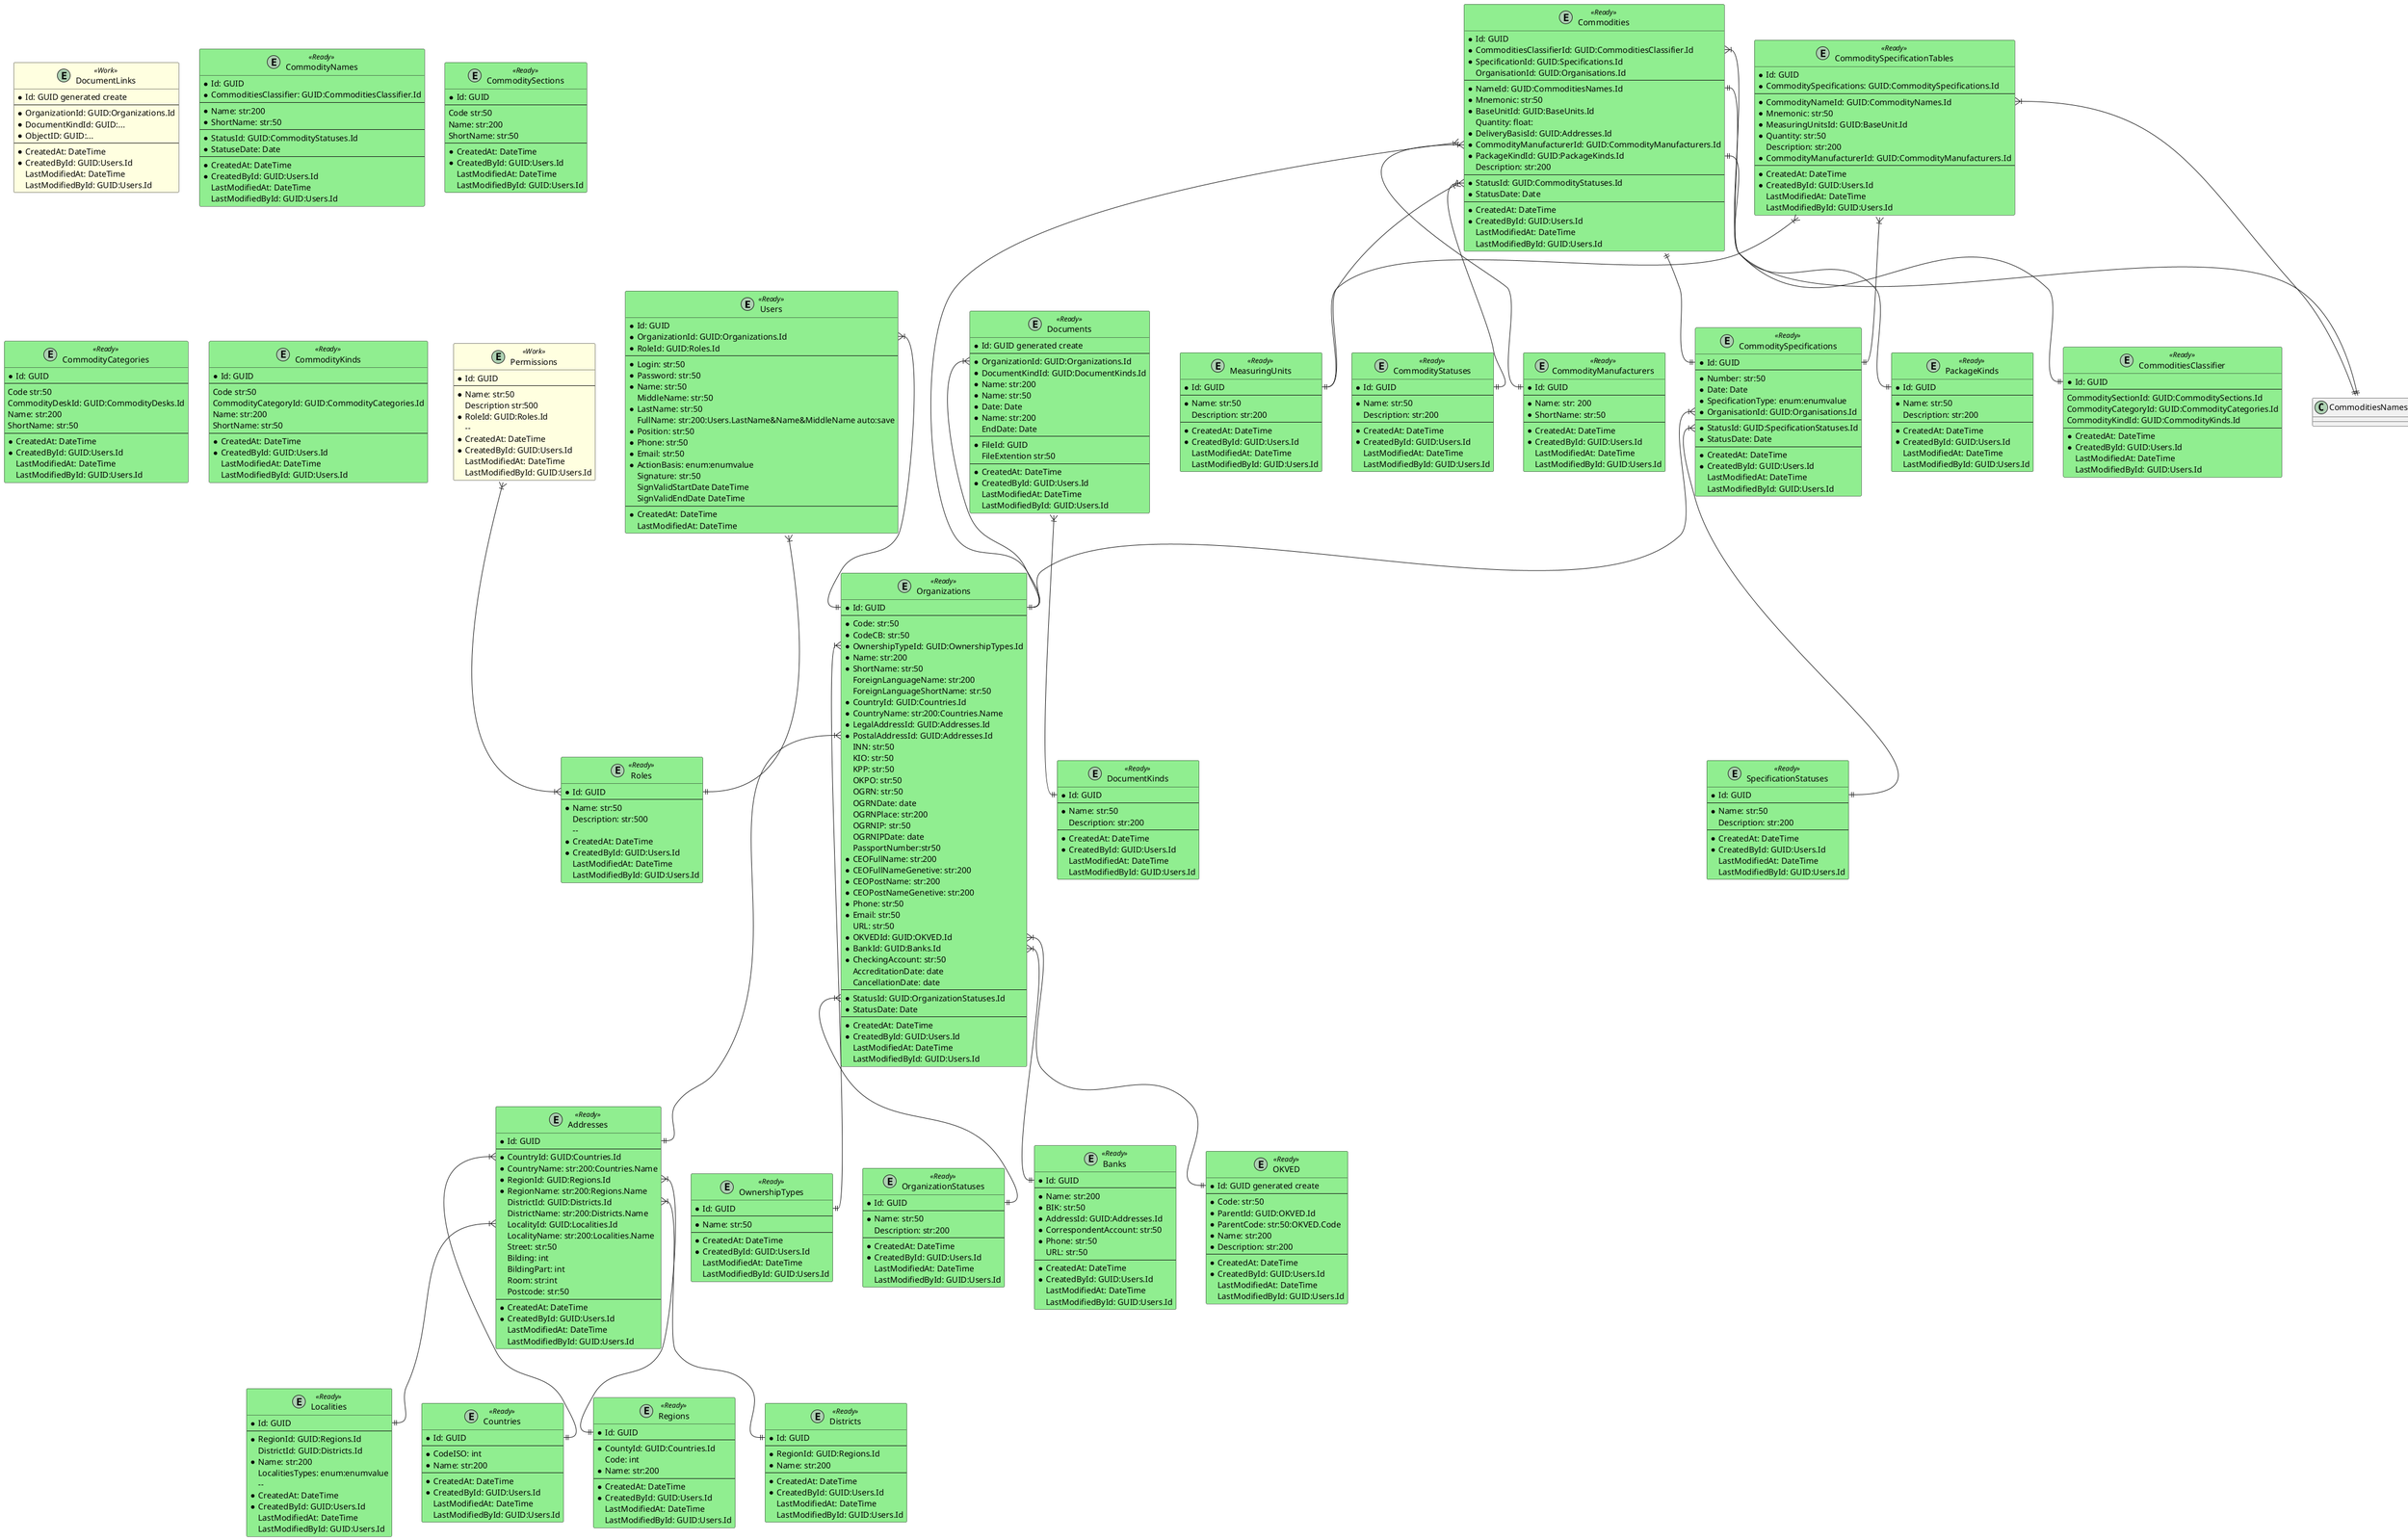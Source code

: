 @startuml "CTS Object Diagram"
/'**Легенда 

Типы данных (DataType):
    str:<long>                  Строка (string) определенной длинны в символах, размер лучше всего указывать кратным 8, т.е. 32, 64, 128, 256 и т.д., минимальная длина строки 32 символа.
    text                        Текст (text) неограниченно длинны.
    int                         Беззнаковое целое число (integer).
    float:<accuracy>            Число (numeric). Вещественное число с определенной точностью. Точность определяется количеством знаков после запятой в формате .<число знаковпосле запятой>.
    date:<mask>                 Дата (date). С помощью маски задается формат вводимого значения, dd, mm, yy, yyyy. Например: dd.mm.yyyy т.д.
    time:<mask>                 Время (time). С помощью маски задается формат вводимого значения, элементы маски hh, mm, ss. Пример: hh:mm:ss, hh:mm, mm:ss и т.д.
    datetime:<mask>             Дата и время (datetime). Дата, дата и время с определенной точностью. С помощью маски задается формат вводимого значения dd.mm.yyyy(yy)_hh:mm:ss, или dd.mm.yyyy(yy).
    bool                        Логический (boolean). Логическое значение - Истина/Лож. Используется для чек-боксов и радио-кнопок.
    enum:enumvalue              Перечисление (enumeration). Значения перечисления указываются в следующей строке в <enumvalue:>, в виде комментария обозначаемом "'", через "," в формате enumvalue:<Id>|<Name>. Перечисление, используется для полей с выпадающим списком к количеством значенией не более 5-10.
    bin                         Бинарный (binary) тип данных. Используется для указания на то что в поле будут хранится именно бинарные данные, например, хэши и т.д.
    GUID                        Глобальный уникльный идентификатор.  

Формат описания объектов (сущьностей):
    EntityName                  Имя объекта.
    EntityStage                 Состояние объекта, Work (в работе)/Ready (готово).
    DataType:argument           Тип данных и даполнительный аргумент, напимер длина строки для строкового реквизита.
    RefrerenceObject.Requsite   Указание на то что данные в рекыизит нужно взять из реквизита указанного объекта, указывается при необходимости.     
    Mandatory                   Знаком "*" - реквизит обязательный для заполнения.

    /'Наименование объекта'/ entity EntityName <<EntityStage>> {
        /'Наименование реквизита'/<Mandatory>RequisiteName: DataType:argument:RefrerenceObject.Requsite
    }        
'/


'**Оформление объектов
skinparam class {
/'Готово'/      BackgroundColor<<Ready>>    LightGreen
/'В работе'/    BackgroundColor<<Work>>     LightYellow
}

'**Таблицы

/'Пользователи'/ entity Users <<Ready>> {
    *Id: GUID
    /'Организация'/ *OrganizationId: GUID:Organizations.Id
    /'Роль'/ *RoleId: GUID:Roles.Id
    --
    /'Логин'/ *Login: str:50
    /'Пароль'/ *Password: str:50
    /'Имя'/ *Name: str:50
    /'Отчество'/ MiddleName: str:50
    /'Фамилия'/ *LastName: str:50
    /'ФИО'/ FullName: str:200:Users.LastName&Name&MiddleName auto:save
    /'Должность'/ *Position: str:50
    /'Телефон'/ *Phone: str:50
    /'Е-мэйл'/ *Email: str:50
    /'Действует на основании)'/ *ActionBasis: enum:enumvalue
    'enumvalue:0|Устава, 1|Доверенности
    /'ЭЦП'/ Signature: str:50
    /'Дата начала действия ЭЦП'/ SignValidStartDate DateTime
    /'Дата окончания действия ЭЦП'/ SignValidEndDate DateTime
    --
    /'Создано'/ *CreatedAt: DateTime
    /'Модифицировано'/ LastModifiedAt: DateTime
}

/'Роли'/ entity Roles <<Ready>> {
    *Id: GUID
    --
    /'Имя'/ *Name: str:50
    /'Описание'/ Description: str:500
     --
    /'Создано'/ *CreatedAt: DateTime
    /'Кем создано'/ *CreatedById: GUID:Users.Id
    /'Модифицировано'/ LastModifiedAt: DateTime
    /'Кем модифицировано'/ LastModifiedById: GUID:Users.Id
}

/'Разрешения'/ entity Permissions <<Work>> {
'?Нужно продумать как будем описывать разрешения для отдельных объектов?
    *Id: GUID
    --
    /'Имя'/ *Name: str:50
    /'Описание'/ Description str:500
    /'Роль'/ *RoleId: GUID:Roles.Id
     --
    /'Создано'/ *CreatedAt: DateTime
    /'Кем создано'/ *CreatedById: GUID:Users.Id
    /'Модифицировано'/ LastModifiedAt: DateTime
    /'Кем модифицировано'/ LastModifiedById: GUID:Users.Id
}

/'Адреса'/ entity Addresses <<Ready>> {
    *Id: GUID
    --
    /'Страна'/ *CountryId: GUID:Countries.Id
    /'Страна'/ *CountryName: str:200:Countries.Name
    /'Регион'/ *RegionId: GUID:Regions.Id
    /'Регион'/ *RegionName: str:200:Regions.Name
    /'Район'/ DistrictId: GUID:Districts.Id
    /'Район'/ DistrictName: str:200:Districts.Name
    /'Населенный пункт'/ LocalityId: GUID:Localities.Id
    /'Населенный пункт'/ LocalityName: str:200:Localities.Name
    /'Улица'/ Street: str:50
    /'Дом'/ Bilding: int
    /'Корпус'/ BildingPart: int
    /'Комната'/ Room: str:int
    /'Индекс'/ Postcode: str:50
    --
    /'Создано'/ *CreatedAt: DateTime
    /'Кем создано'/ *CreatedById: GUID:Users.Id
    /'Модифицировано'/ LastModifiedAt: DateTime
    /'Кем модифицировано'/ LastModifiedById: GUID:Users.Id
}

/'Страны'/ entity Countries <<Ready>> {
    *Id: GUID
    --
    /'Код'/ *CodeISO: int
    /'Наименование'/ *Name: str:200
    --
    /'Создано'/ *CreatedAt: DateTime
    /'Кем создано'/ *CreatedById: GUID:Users.Id
    /'Модифицировано'/ LastModifiedAt: DateTime
    /'Кем модифицировано'/ LastModifiedById: GUID:Users.Id
}

/'Регионы'/ entity Regions <<Ready>> {
    *Id: GUID
    --
    /'Страна'/ *СountyId: GUID:Countries.Id
    /'Код'/ Code: int
    /'Наименование'/ *Name: str:200
    --
    /'Создано'/ *CreatedAt: DateTime
    /'Кем создано'/ *CreatedById: GUID:Users.Id
    /'Модифицировано'/ LastModifiedAt: DateTime
    /'Кем модифицировано'/ LastModifiedById: GUID:Users.Id
}

/'Районы'/ entity Districts <<Ready>> {
    *Id: GUID
    --
    /'Регион'/ *RegionId: GUID:Regions.Id
    /'Наименование'/ *Name: str:200
    --
    /'Создано'/ *CreatedAt: DateTime
    /'Кем создано'/ *CreatedById: GUID:Users.Id
    /'Модифицировано'/ LastModifiedAt: DateTime
    /'Кем модифицировано'/ LastModifiedById: GUID:Users.Id
}

/'Населенные пункты'/ entity Localities <<Ready>> {
    *Id: GUID
    --
    /'Регион'/ *RegionId: GUID:Regions.Id
    /'Район'/ DistrictId: GUID:Districts.Id
    /'Наименование'/ *Name: str:200
    /'Типы населенных пунктов'/ LocalitiesTypes: enum:enumvalue
    'enumvalue: 0|Индекс,10|Город,20|Поселок,21|Станица,30|Древня,31|Село,32|Хутор,40|Станция,41|ЖД станция
     --
    /'Создано'/ *CreatedAt: DateTime
    /'Кем создано'/ *CreatedById: GUID:Users.Id
    /'Модифицировано'/ LastModifiedAt: DateTime
    /'Кем модифицировано'/ LastModifiedById: GUID:Users.Id
}

/'Организации-участники торгов'/ entity Organizations <<Ready>> {
    *Id: GUID
    --
    /'Код'/ *Code: str:50
    /'Код ЦБ'/*CodeCB: str:50
    /'Форма собственности'/ *OwnershipTypeId: GUID:OwnershipTypes.Id 
    /'Наименование'/ *Name: str:200
    /'Сокращенно наименование'/ *ShortName: str:50
    /'Полное наименование на иностранном языке'/ ForeignLanguageName: str:200
    /'Краткое наименование на иностранном языке'/ ForeignLanguageShortName: str:50
    /'Страна'/*CountryId: GUID:Countries.Id
    /'Страна'/ *CountryName: str:200:Countries.Name
    /'Юридический адрес'/ *LegalAddressId: GUID:Addresses.Id
    /'Почтовый адрес'/ *PostalAddressId: GUID:Addresses.Id
    /'ИНН'/ INN: str:50
    /'КИО'/ KIO: str:50
    /'КПП'/ KPP: str:50
    /'ОКПО'/ OKPO: str:50
    /'ОГРН'/ OGRN: str:50
    /'Дата присвоения ОГРН'/ OGRNDate: date
    /'Место выдачи ОГРН'/ OGRNPlace: str:200
    /'ОГРНИП'/ OGRNIP: str:50
    /'Дата регистрации ИП'/ OGRNIPDate: date
    /'Паспорт'/ PassportNumber:str50
    /'ФИО руководителя'/ *CEOFullName: str:200
    /'ФИО руководителя в родительном падеже'/ *CEOFullNameGenetive: str:200
    /'Должность руководителя'/ *CEOPostName: str:200
    /'Должность руководителя в родительном падеже'/ *CEOPostNameGenetive: str:200
    /'Телефон'/ *Phone: str:50
    /'Е-мэйл'/ *Email: str:50
    /'Web-адрес'/ URL: str:50
    /'Вид деятельности по ОКВЭД'/ *OKVEDId: GUID:OKVED.Id
    /'Банк'/ *BankId: GUID:Banks.Id
    /'Расчетный счёт'/ *CheckingAccount: str:50
    /'Дата аккредитации'/ AccreditationDate: date 
    /'Дата отмены аккредитации'/ CancellationDate: date 
    --
    /'Статус'/ *StatusId: GUID:OrganizationStatuses.Id
    /'Дата статуса'/ *StatusDate: Date
    --
    /'Создано'/ *CreatedAt: DateTime
    /'Кем создано'/ *CreatedById: GUID:Users.Id
    /'Модифицировано'/ LastModifiedAt: DateTime
    /'Кем модифицировано'/ LastModifiedById: GUID:Users.Id
}

/'Статус организации'/ entity OrganizationStatuses <<Ready>> {
    *Id: GUID
    --
    /'Наименование'/ *Name: str:50
    /'Описание'/ Description: str:200
    --
    /'Создано'/ *CreatedAt: DateTime
    /'Кем создано'/ *CreatedById: GUID:Users.Id
    /'Модифицировано'/ LastModifiedAt: DateTime
    /'Кем модифицировано'/ LastModifiedById: GUID:Users.Id
}

/'Формы собственности'/  entity OwnershipTypes <<Ready>> {
    *Id: GUID
    --
    /'Наименование'/ *Name: str:50
    --
    /'Создано'/ *CreatedAt: DateTime
    /'Кем создано'/ *CreatedById: GUID:Users.Id
    /'Модифицировано'/ LastModifiedAt: DateTime
    /'Кем модифицировано'/ LastModifiedById: GUID:Users.Id
} 

/'Банки'/ entity Banks <<Ready>> {
    *Id: GUID
    --
    /'Наименование'/ *Name: str:200
    /'БИК'/ *BIK: str:50
    /'Адрес'/ *AddressId: GUID:Addresses.Id
    /'Корресподентский счёт'/ *CorrespondentAccount: str:50
    /'Телефон'/ *Phone: str:50
    /'Веб-адрес'/ URL: str:50
    --
    /'Создано'/ *CreatedAt: DateTime
    /'Кем создано'/ *CreatedById: GUID:Users.Id
    /'Модифицировано'/ LastModifiedAt: DateTime
    /'Кем модифицировано'/ LastModifiedById: GUID:Users.Id
}

/'Виды деятельности по ОКВЭД'/ entity OKVED <<Ready>> {
    *Id: GUID generated create
    --
    /'Код'/ *Code: str:50
    /'Код-родитель'/ *ParentId: GUID:OKVED.Id
    /'Код-родитель'/ *ParentCode: str:50:OKVED.Code
    /'Наименование'/ *Name: str:200
    /'Расшифровка'/ *Description: str:200
    --
    /'Создано'/ *CreatedAt: DateTime
    /'Кем создано'/ *CreatedById: GUID:Users.Id
    /'Модифицировано'/ LastModifiedAt: DateTime
    /'Кем модифицировано'/ LastModifiedById: GUID:Users.Id
}

/'Документы'/ entity Documents <<Ready>> {
    *Id: GUID generated create
    --
    /'Организация'/ *OrganizationId: GUID:Organizations.Id
    /'Вид документа'/ *DocumentKindId: GUID:DocumentKinds.Id 
    /'Наименование документа'/ *Name: str:200
    /'Номер документа'/ *Name: str:50
    /'Дата документа'/ *Date: Date
    /'Тема документа'/ *Name: str:200
    /'Дата завердения действия'/ EndDate: Date
    --
    /'Сыылка на документ в файловом зранилище'/ *FileId: GUID
    /'Расширение файла'/ FileExtention str:50
    --
    /'Создано'/ *CreatedAt: DateTime
    /'Кем создано'/ *CreatedById: GUID:Users.Id
    /'Модифицировано'/ LastModifiedAt: DateTime
    /'Кем модифицировано'/ LastModifiedById: GUID:Users.Id
}

/'Связи Документов'/ entity DocumentLinks <<Work>> {
    *Id: GUID generated create
    --
    /'Документ'/ *OrganizationId: GUID:Organizations.Id
    /'Вид объекта'/ *DocumentKindId: GUID:...
    /'Объект'/ *ObjectID: GUID:...
    --
    /'Создано'/ *CreatedAt: DateTime
    /'Кем создано'/ *CreatedById: GUID:Users.Id
    /'Модифицировано'/ LastModifiedAt: DateTime
    /'Кем модифицировано'/ LastModifiedById: GUID:Users.Id
}


/'Вид документа'/ entity DocumentKinds <<Ready>>{
    *Id: GUID
    --
    /'Наименование'/ *Name: str:50
    /'Описание'/ Description: str:200
    --
    /'Создано'/ *CreatedAt: DateTime
    /'Кем создано'/ *CreatedById: GUID:Users.Id
    /'Модифицировано'/ LastModifiedAt: DateTime
    /'Кем модифицировано'/ LastModifiedById: GUID:Users.Id
}

/'Каталог товаров, работ и услуг (ТРУ)'/  entity Commodities <<Ready>> { 
    *Id: GUID
    /'Классификатор товаров'/ *CommoditiesClassifierId: GUID:CommoditiesClassifier.Id
    /'Спецификация'/ *SpecificationId: GUID:Specifications.Id
    /'Продавец'/ OrganisationId: GUID:Organisations.Id
    --
    /'Наименование'/ *NameId: GUID:CommoditiesNames.Id
    /'Мнемоника'/ *Mnemonic: str:50
    /'Лот (единица измерения товара)'/ *BaseUnitId: GUID:BaseUnits.Id
    /'Размер лота'/ Quantity: float: 
    /'Базис поставки'/ *DeliveryBasisId: GUID:Addresses.Id
    /'Завод-производитель'/ *CommodityManufacturerId: GUID:CommodityManufacturers.Id
    /'Упаковка'/ *PackageKindId: GUID:PackageKinds.Id
    /'Описание'/ Description: str:200
    --
    /'Статус'/ *StatusId: GUID:CommodityStatuses.Id
    /'Дата статуса'/ *StatusDate: Date
    --
    /'Создано'/ *CreatedAt: DateTime
    /'Кем создано'/ *CreatedById: GUID:Users.Id
    /'Модифицировано'/ LastModifiedAt: DateTime
    /'Кем модифицировано'/ LastModifiedById: GUID:Users.Id
}

/'Наименования товаров'/ entity CommodityNames <<Ready>> {
    *Id: GUID
    /'Классификатор товаров'/ *CommoditiesClassifier: GUID:CommoditiesClassifier.Id
    --
    /'Наименование'/ *Name: str:200
    /'Краткое наименование'/ *ShortName: str:50
    --
    /'Статус'/ *StatusId: GUID:CommodityStatuses.Id
    /'Дата статуса'/ *StatuseDate: Date
    --
    /'Создано'/ *CreatedAt: DateTime
    /'Кем создано'/ *CreatedById: GUID:Users.Id
    /'Модифицировано'/ LastModifiedAt: DateTime
    /'Кем модифицировано'/ LastModifiedById: GUID:Users.Id
}

/'Спецификации биржевых товаров'/ entity CommoditySpecifications <<Ready>> {
    *Id: GUID
    --
    /'Номер'/ *Number: str:50
    /'Дата'/ *Date: Date
    /'Тип спецификации'/ *SpecificationType: enum:enumvalue
    'enumvalue:1|На допуск товара,2|На корректировку товара, 3|На снятие товара
    /'Участник торгов'/ *OrganisationId: GUID:Organisations.Id
    --
    /'Статус'/ *StatusId: GUID:SpecificationStatuses.Id
    /'Дата статуса'/ *StatusDate: Date
    --
    /'Создано'/ *CreatedAt: DateTime
    /'Кем создано'/ *CreatedById: GUID:Users.Id
    /'Модифицировано'/ LastModifiedAt: DateTime
    /'Кем модифицировано'/ LastModifiedById: GUID:Users.Id
}

/'Табличная часть Спецификаций биржевых товаров'/ entity CommoditySpecificationTables <<Ready>>{
    *Id: GUID 
    /'Спецификация'/ *CommoditySpecifications: GUID:CommoditySpecifications.Id
    --
    /'Наименование товара'/ *CommodityNameId: GUID:CommodityNames.Id
    /'Мнемоника'/ *Mnemonic: str:50
    /'Единица измерения)'/ *MeasuringUnitsId: GUID:BaseUnit.Id
    /'Размер лота'/ *Quantity: str:50
    /'Описание'/ Description: str:200
    /'Производитель'/ *CommodityManufacturerId: GUID:CommodityManufacturers.Id
    --
    /'Создано'/ *CreatedAt: DateTime
    /'Кем создано'/ *CreatedById: GUID:Users.Id
    /'Модифицировано'/ LastModifiedAt: DateTime
    /'Кем модифицировано'/ LastModifiedById: GUID:Users.Id
}

'**Справочники

/'Статусы Каталога ТРУ'/ entity CommodityStatuses <<Ready>>{
    *Id: GUID
    --
    /'Наименование'/ *Name: str:50
    /'Описание'/ Description: str:200
    --
    /'Создано'/ *CreatedAt: DateTime
    /'Кем создано'/ *CreatedById: GUID:Users.Id
    /'Модифицировано'/ LastModifiedAt: DateTime
    /'Кем модифицировано'/ LastModifiedById: GUID:Users.Id
}

/'Статусы Cпецификации'/ entity SpecificationStatuses <<Ready>>{
    *Id: GUID
    --
    /'Наименование'/ *Name: str:50
    /'Описание'/ Description: str:200
    --
    /'Создано'/ *CreatedAt: DateTime
    /'Кем создано'/ *CreatedById: GUID:Users.Id
    /'Модифицировано'/ LastModifiedAt: DateTime
    /'Кем модифицировано'/ LastModifiedById: GUID:Users.Id
}

/'Единицы измерения'/ entity MeasuringUnits <<Ready>> {
    *Id: GUID
    --
    /'Ннаименование'/ *Name: str:50
    /'Описание'/ Description: str:200
    --
    /'Создано'/ *CreatedAt: DateTime
    /'Кем создано'/ *CreatedById: GUID:Users.Id
    /'Модифицировано'/ LastModifiedAt: DateTime
    /'Кем модифицировано'/ LastModifiedById: GUID:Users.Id
}

/'Заводы-производители'/ entity CommodityManufacturers <<Ready>> {
    *Id: GUID
    --
    /'Наименование'/ *Name: str: 200
    /'Краткое наименование'/ *ShortName: str:50
    --
    /'Создано'/ *CreatedAt: DateTime
    /'Кем создано'/ *CreatedById: GUID:Users.Id
    /'Модифицировано'/ LastModifiedAt: DateTime
    /'Кем модифицировано'/ LastModifiedById: GUID:Users.Id
}

/'Виды упаковок'/ entity PackageKinds <<Ready>> {
    *Id: GUID
    --
    /'Наименование'/ *Name: str:50
    /'Описание'/ Description: str:200
    --
    /'Создано'/ *CreatedAt: DateTime
    /'Кем создано'/ *CreatedById: GUID:Users.Id
    /'Модифицировано'/ LastModifiedAt: DateTime
    /'Кем модифицировано'/ LastModifiedById: GUID:Users.Id
}

/'Классификатор товаров'/ entity CommoditiesClassifier <<Ready>> {
    *Id: GUID
    --
    /'Отделение торгов'/ CommoditySectionId: GUID:CommoditySections.Id
    /'Категория товаров'/ CommodityCategoryId: GUID:CommodityCategories.Id
    /'Виды товаров'/ CommodityKindId: GUID:CommodityKinds.Id
    --
    /'Создано'/ *CreatedAt: DateTime
    /'Кем создано'/ *CreatedById: GUID:Users.Id
    /'Модифицировано'/ LastModifiedAt: DateTime
    /'Кем модифицировано'/ LastModifiedById: GUID:Users.Id
}

/'Отделения торгов'/ entity CommoditySections<<Ready>> {
    *Id: GUID
    --
    /'Код'/ Code str:50
    /'Полное наименование'/ Name: str:200
    /'Краткое наименование'/ ShortName: str:50
    --
    /'Создано'/ *CreatedAt: DateTime
    /'Кем создано'/ *CreatedById: GUID:Users.Id
    /'Модифицировано'/ LastModifiedAt: DateTime
    /'Кем модифицировано'/ LastModifiedById: GUID:Users.Id
}

/'Категории товаров'/ entity CommodityCategories <<Ready>> {
    *Id: GUID
    --
    /'Код'/ Code str:50
    /'Отделение торгов'/ CommodityDeskId: GUID:CommodityDesks.Id
    /'Полное наименование'/ Name: str:200
    /'Краткое наименование'/ ShortName: str:50
    --
    /'Создано'/ *CreatedAt: DateTime
    /'Кем создано'/ *CreatedById: GUID:Users.Id
    /'Модифицировано'/ LastModifiedAt: DateTime
    /'Кем модифицировано'/ LastModifiedById: GUID:Users.Id
}

/'Виды товаров'/ entity CommodityKinds <<Ready>> {
    *Id: GUID
    --
    /'Код'/ Code str:50
    /'Категория товаров'/ CommodityCategoryId: GUID:CommodityCategories.Id
    /'Полное наименование'/ Name: str:200
    /'Краткое наименование'/ ShortName: str:50
    --
    /'Создано'/ *CreatedAt: DateTime
    /'Кем создано'/ *CreatedById: GUID:Users.Id
    /'Модифицировано'/ LastModifiedAt: DateTime
    /'Кем модифицировано'/ LastModifiedById: GUID:Users.Id
}

'***Связи таблиц

'Пользователи
    Users::OrganizationId }|--|| Organizations::Id
    Users::RolesId }|--|| Roles::Id
    
'Разрешения'
    Permissions::RolesId }|--|{ Roles::Id

'Адреса
    Addresses::CountryId }|--|| Countries::Id
    Addresses::RegionId }|--|| Regions::Id
    Addresses::DistrictId }|--|| Districts::Id
    Addresses::LocalityId }|--|| Localities::Id

'Организация
    Organizations::OwnershipTypeId }|--|| OwnershipTypes::Id
    Organizations::OKVEDId }|--|| OKVED::Id
    Organizations::PostalAddressId }|--|| Addresses::Id
    Organizations::BankId }|--|| Banks::Id
    Organizations::StatusId }|--|| OrganizationStatuses::Id

'Документы
    Documents::OrganizationId }|--|| Organizations::Id
    Documents::DocumentKindsId }|--|| DocumentKinds::Id

/'New 09/12/21'/
'Каталог ТРУ'
    Commodities::NameId ||--|| CommoditiesNames::Id
    Commodities::MeasuringUnitId }|--|| MeasuringUnits::Id
    Commodities::CommoditiesClassifier }|--|| CommoditiesClassifier::Id
    Commodities::PackageKindId ||--|| PackageKinds::Id
    Commodities::CommodityManufacturerId }|--|| CommodityManufacturers::Id
    Commodities::OrganisationsId }|--|| Organizations::Id
    Commodities::StatusId }|--|| CommodityStatuses::Id
    Commodities::CommoditySpecificationId ||--|| CommoditySpecifications::Id 

'Спецификация биржевых товаров
    CommoditySpecifications::OrganisationId }|--|| Organizations::Id
    CommoditySpecifications::StatusId }|--|| SpecificationStatuses::Id

'Табличная часть Спецификаций биржевых товаров
    CommoditySpecificationTables::CommoditySpecificationId }|--|| CommoditySpecifications::Id
    CommoditySpecificationTables::CommodityNameId }|--|| CommoditiesNames::Id
    CommoditySpecificationTables::MeasuringUnitId }|--|| MeasuringUnits::Id

@enduml